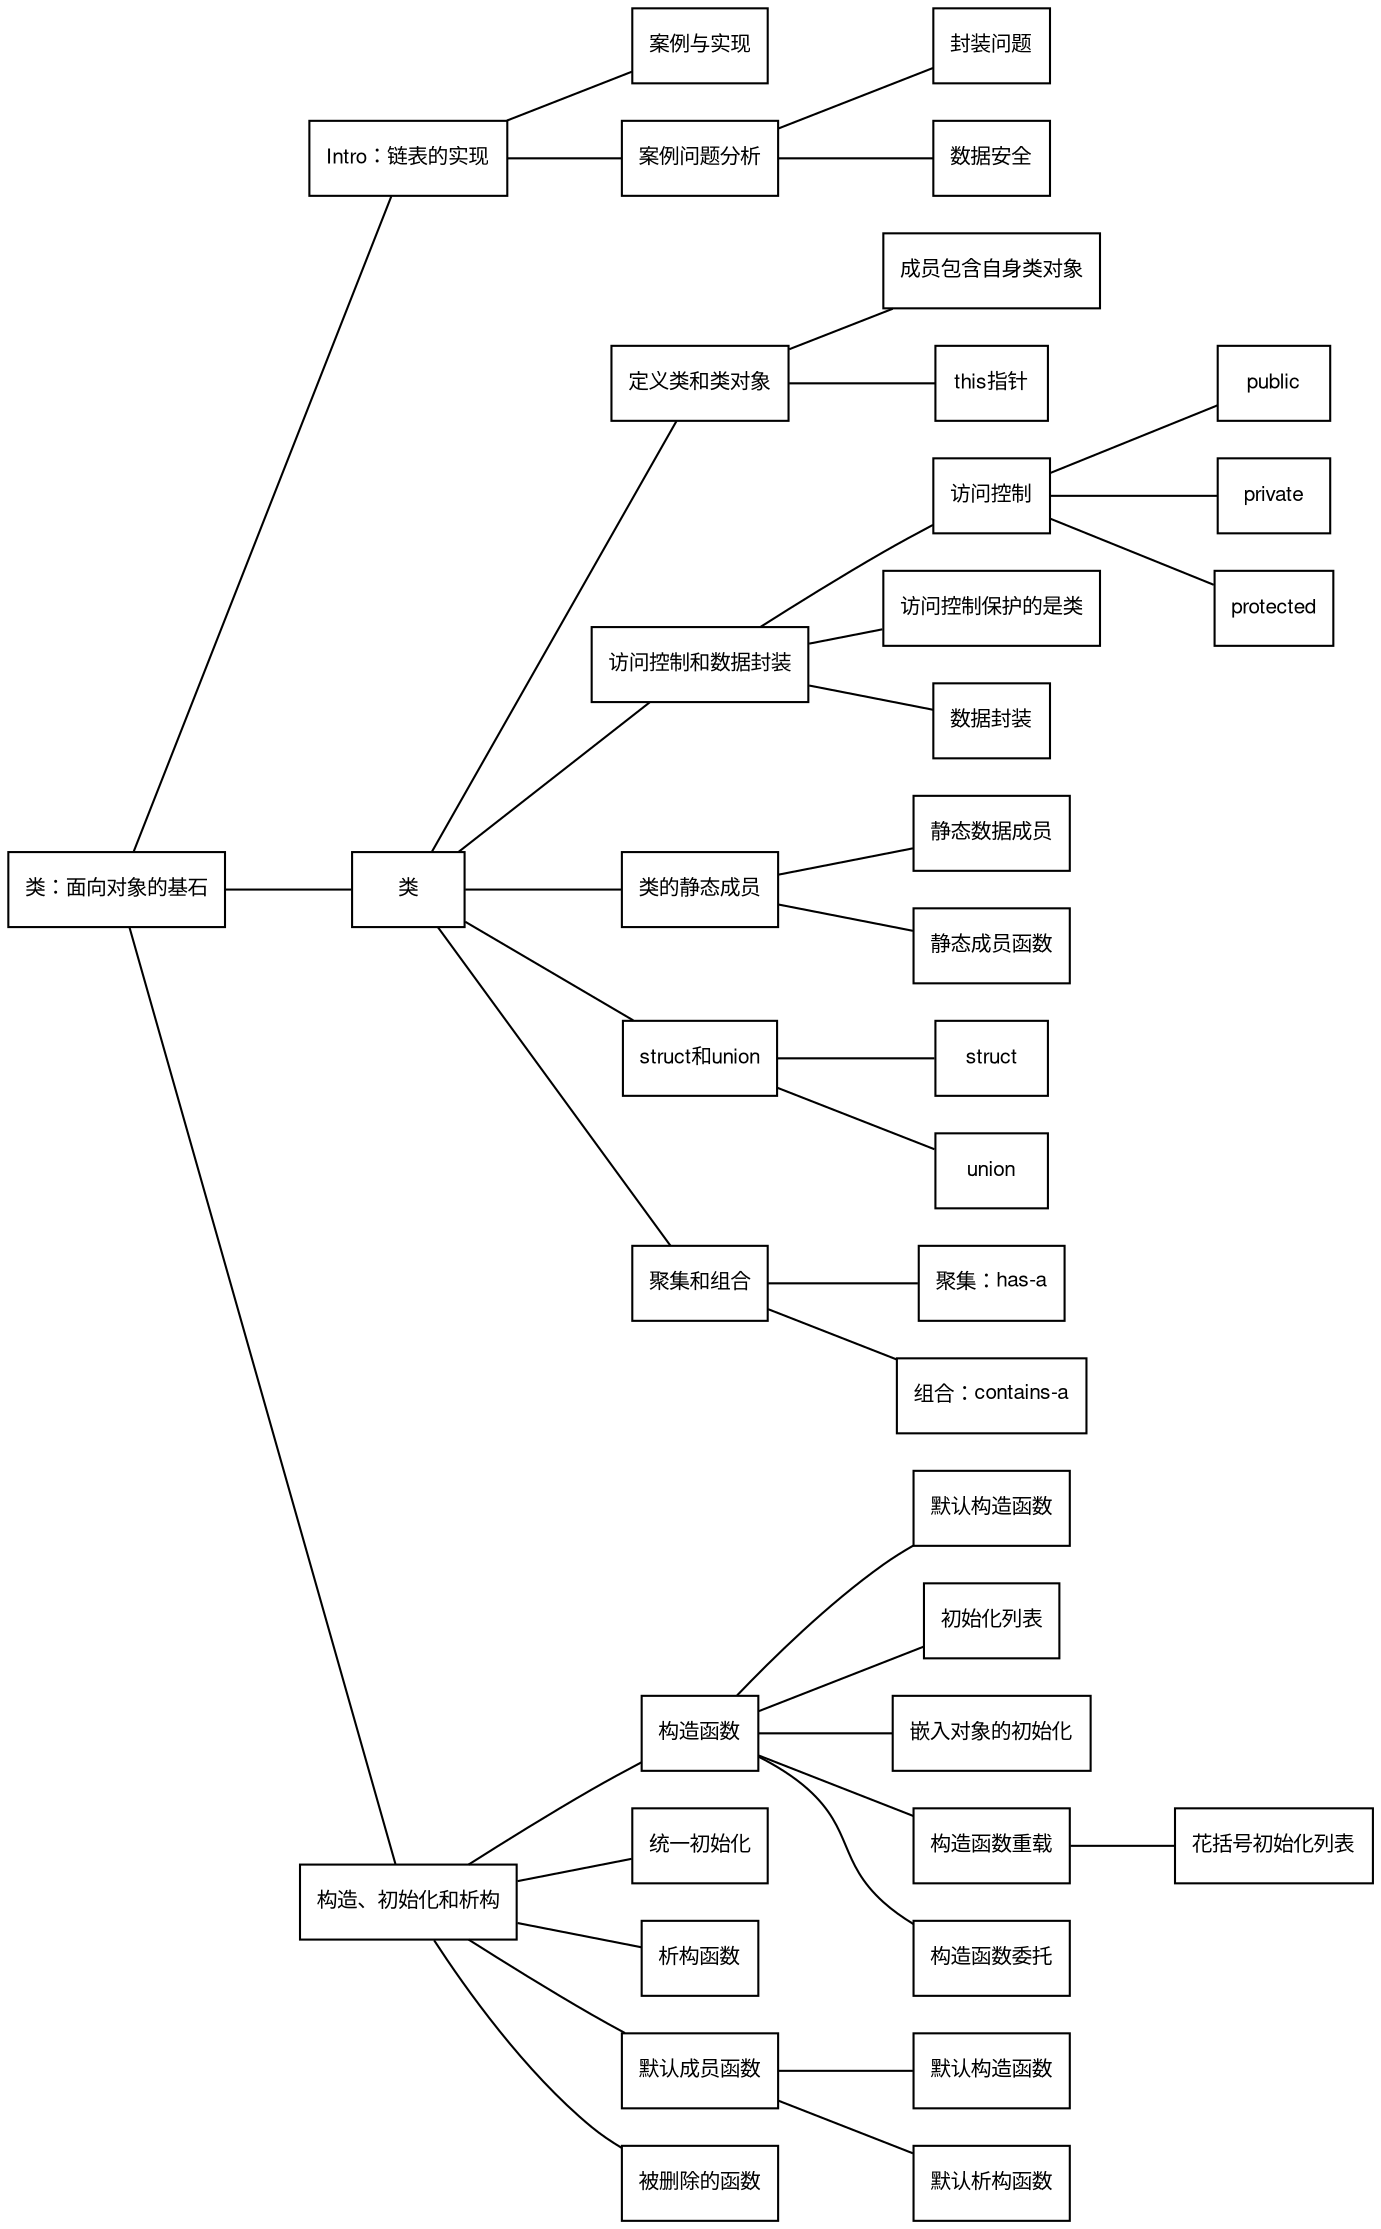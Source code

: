 graph g {
    fontname="Helvetica,Arial,sans-serif"
    node [fontname="Helvetica,Arial,sans-serif"]
    edge [fontname="Helvetica,Arial,sans-serif"]
    rankdir="LR"
    node [fontsize=10, shape=box, height=0.5]
    edge [arrowhead=none, weight=50,constraint=true,weight=1000]
    "title" [ label="类：面向对象的基石" ]
    "title1" [ label="Intro：链表的实现" ]
    "title1.1" [ label="案例与实现" ]
    "title1.2" [ label="案例问题分析" ]
    "note1.2.1" [ label="封装问题" ]
    "note1.2.2" [ label="数据安全" ]
    "title1.2" -- "note1.2.1"
    "title1.2" -- "note1.2.2" 
    "title1" -- "title1.1"
    "title1" -- "title1.2"
    "title" -- "title1" 
    "title2" [ label="类" ]
    "title" -- "title2"
    "title2.1" [ label="定义类和类对象" ]
    "note2.1.1" [ label="成员包含自身类对象" ]
    "note2.1.2" [ label="this指针" ]
    "title2.1" -- "note2.1.1"
    "title2.1" -- "note2.1.2"
    "title2.2" [ label="访问控制和数据封装" ]
    "note2.2.1" [ label="访问控制" ]
    "note2.2.1.1" [ label="public" ]
    "note2.2.1.2" [ label="private" ]
    "note2.2.1.3" [ label="protected" ]
    "note2.2.1" -- "note2.2.1.1"
    "note2.2.1" -- "note2.2.1.2"
    "note2.2.1" -- "note2.2.1.3"
    "note2.2.2" [ label="访问控制保护的是类" ]
    "note2.2.3" [ label="数据封装" ]
    "title2" -- "title2.1"
    "title2" -- "title2.2"
    "title2.2" -- "note2.2.1"
    "title2.2" -- "note2.2.2"
    "title2.2" -- "note2.2.3"
    "title2.3" [ label="类的静态成员" ]
    "note2.3.1" [ label="静态数据成员" ]
    "note2.3.2" [ label="静态成员函数" ]
    "title2" -- "title2.3"
    "title2.3" -- "note2.3.1"
    "title2.3" -- "note2.3.2"
    "title2.4" [ label="struct和union" ]
    "note2.4.1" [ label="struct" ]
    "note2.4.2" [ label="union" ]
    "title2" -- "title2.4"
    "title2.4" -- "note2.4.1"
    "title2.4" -- "note2.4.2"
    "title2.5" [ label="聚集和组合" ]
    "note2.5.1" [ label="聚集：has-a" ]
    "note2.5.2" [ label="组合：contains-a" ]
    "title2" -- "title2.5"
    "title2.5" -- "note2.5.1"
    "title2.5" -- "note2.5.2"
    "title3" [ label="构造、初始化和析构" ]
    "title" -- "title3"
    "title3.1" [ label="构造函数" ]
    "note3.1.1" [ label="默认构造函数" ]
    "note3.1.2" [ label="初始化列表" ]
    "note3.1.3" [ label="嵌入对象的初始化" ]
    "note3.1.4" [ label="构造函数重载" ]
    "note3.1.4.1" [ label="花括号初始化列表" ]
    "note3.1.4" -- "note3.1.4.1"
    "note3.1.5" [ label="构造函数委托" ]
    "title3" -- "title3.1"
    "title3.1" -- "note3.1.1"
    "title3.1" -- "note3.1.2"
    "title3.1" -- "note3.1.3"
    "title3.1" -- "note3.1.4"
    "title3.1" -- "note3.1.5"
    "title3.2" [ label="统一初始化" ]
    "title3" -- "title3.2"
    "title3.3" [ label="析构函数" ]
    "title3.4" [ label="默认成员函数" ]
    "note3.4.1" [ label="默认构造函数" ]
    "note3.4.2" [ label="默认析构函数" ]
    "title3.4" -- "note3.4.1"
    "title3.4" -- "note3.4.2"
    "title3" -- "title3.3"
    "title3" -- "title3.4"
    "title3.5" [ label="被删除的函数" ]
    "title3" -- "title3.5"
}